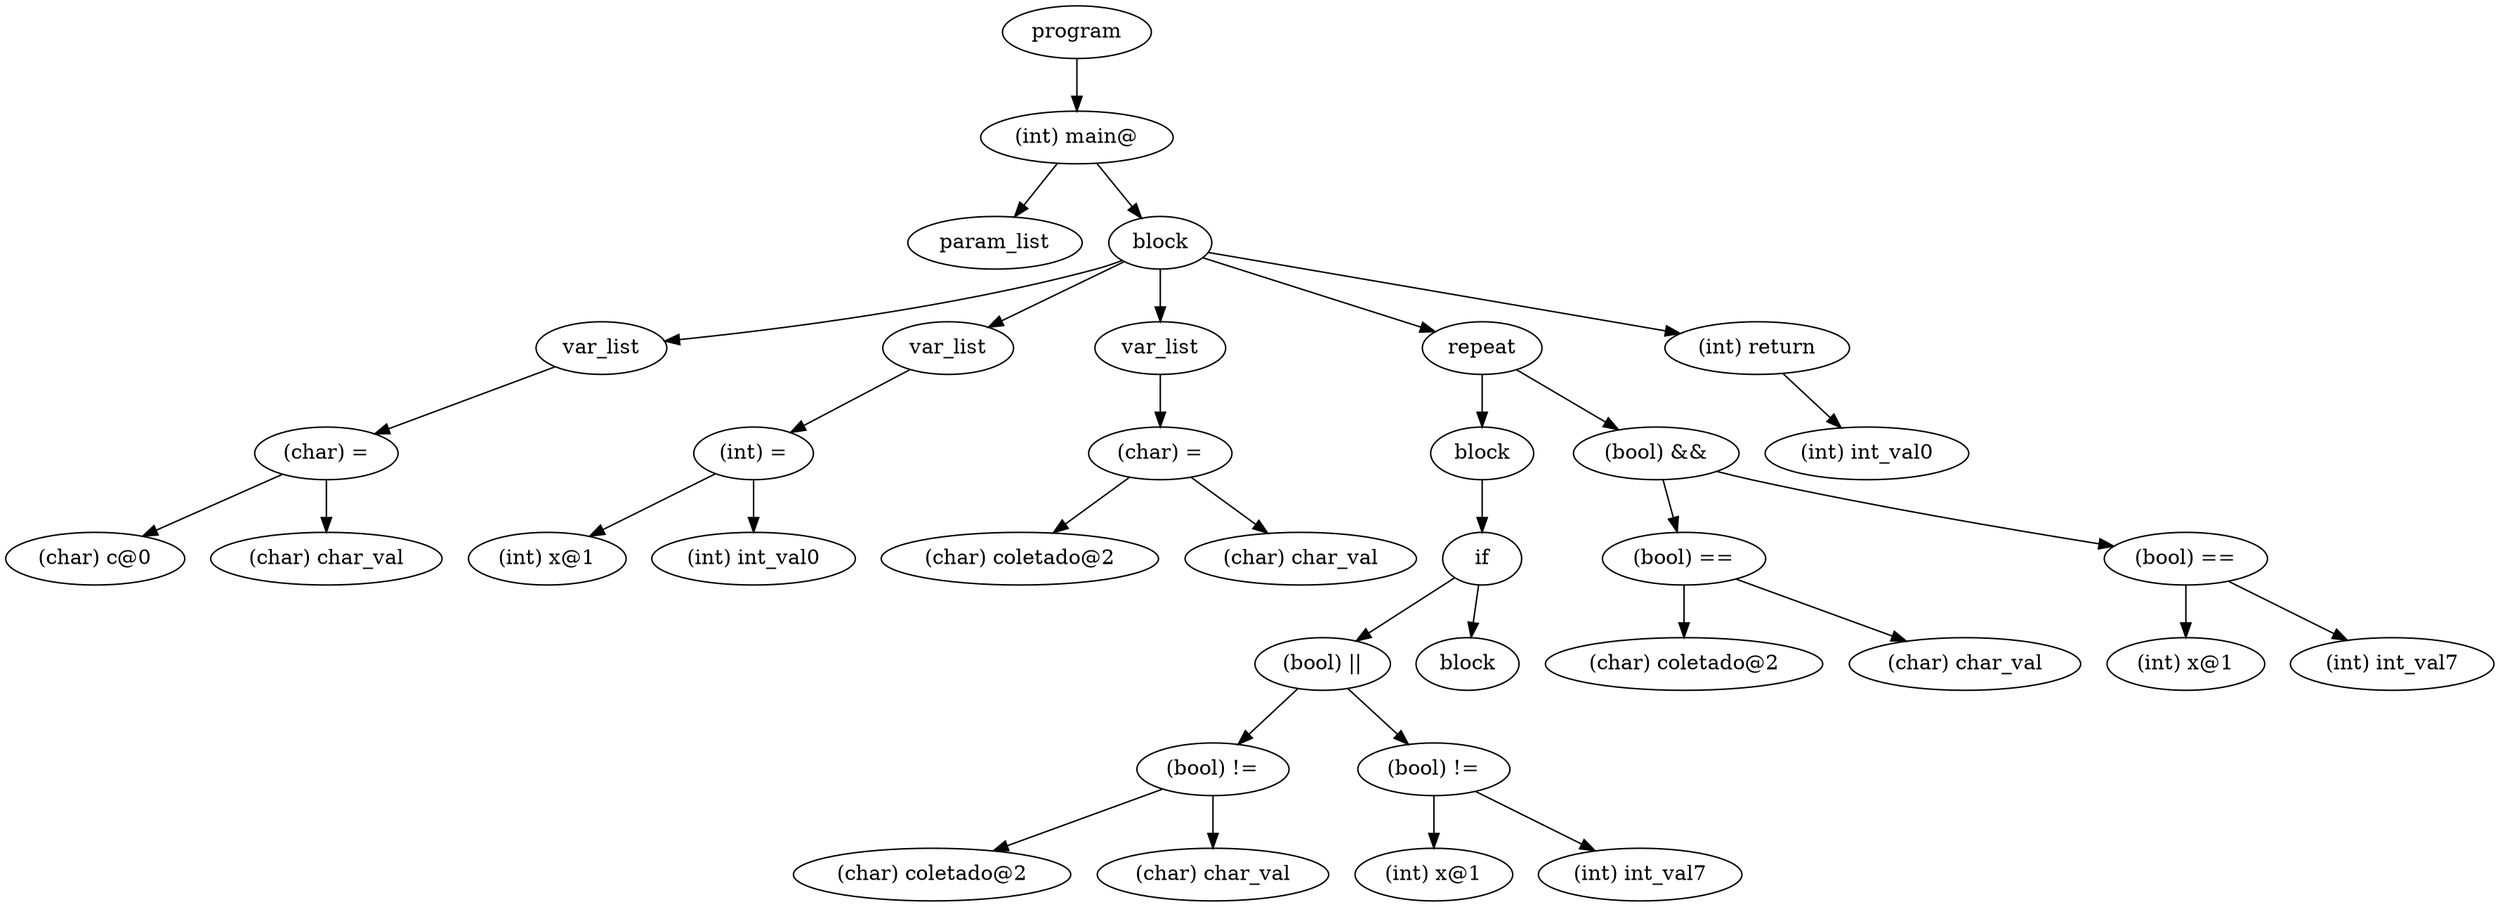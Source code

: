 digraph {
graph [ordering="out"];
node0[label="program"];
node1[label="(int) main@"];
node2[label="param_list"];
node1 -> node2;
node3[label="block"];
node4[label="var_list"];
node5[label="(char) ="];
node6[label="(char) c@0"];
node5 -> node6;
node7[label="(char) char_val"];
node5 -> node7;
node4 -> node5;
node3 -> node4;
node8[label="var_list"];
node9[label="(int) ="];
node10[label="(int) x@1"];
node9 -> node10;
node11[label="(int) int_val0"];
node9 -> node11;
node8 -> node9;
node3 -> node8;
node12[label="var_list"];
node13[label="(char) ="];
node14[label="(char) coletado@2"];
node13 -> node14;
node15[label="(char) char_val"];
node13 -> node15;
node12 -> node13;
node3 -> node12;
node16[label="repeat"];
node17[label="block"];
node18[label="if"];
node19[label="(bool) ||"];
node20[label="(bool) !="];
node21[label="(char) coletado@2"];
node20 -> node21;
node22[label="(char) char_val"];
node20 -> node22;
node19 -> node20;
node23[label="(bool) !="];
node24[label="(int) x@1"];
node23 -> node24;
node25[label="(int) int_val7"];
node23 -> node25;
node19 -> node23;
node18 -> node19;
node26[label="block"];
node18 -> node26;
node17 -> node18;
node16 -> node17;
node27[label="(bool) &&"];
node28[label="(bool) =="];
node29[label="(char) coletado@2"];
node28 -> node29;
node30[label="(char) char_val"];
node28 -> node30;
node27 -> node28;
node31[label="(bool) =="];
node32[label="(int) x@1"];
node31 -> node32;
node33[label="(int) int_val7"];
node31 -> node33;
node27 -> node31;
node16 -> node27;
node3 -> node16;
node34[label="(int) return"];
node35[label="(int) int_val0"];
node34 -> node35;
node3 -> node34;
node1 -> node3;
node0 -> node1;
}
